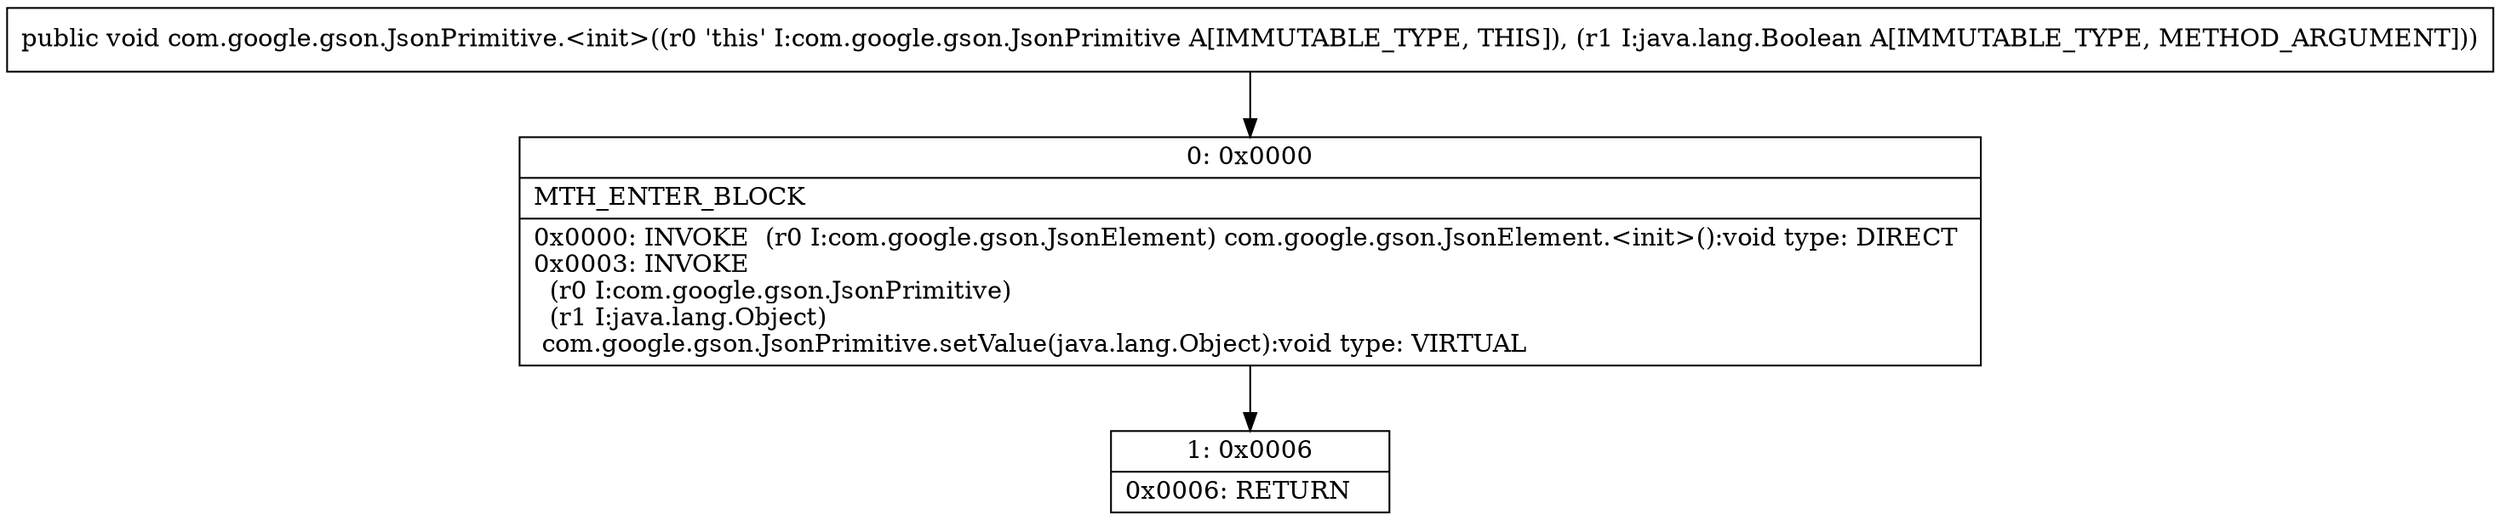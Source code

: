 digraph "CFG forcom.google.gson.JsonPrimitive.\<init\>(Ljava\/lang\/Boolean;)V" {
Node_0 [shape=record,label="{0\:\ 0x0000|MTH_ENTER_BLOCK\l|0x0000: INVOKE  (r0 I:com.google.gson.JsonElement) com.google.gson.JsonElement.\<init\>():void type: DIRECT \l0x0003: INVOKE  \l  (r0 I:com.google.gson.JsonPrimitive)\l  (r1 I:java.lang.Object)\l com.google.gson.JsonPrimitive.setValue(java.lang.Object):void type: VIRTUAL \l}"];
Node_1 [shape=record,label="{1\:\ 0x0006|0x0006: RETURN   \l}"];
MethodNode[shape=record,label="{public void com.google.gson.JsonPrimitive.\<init\>((r0 'this' I:com.google.gson.JsonPrimitive A[IMMUTABLE_TYPE, THIS]), (r1 I:java.lang.Boolean A[IMMUTABLE_TYPE, METHOD_ARGUMENT])) }"];
MethodNode -> Node_0;
Node_0 -> Node_1;
}

